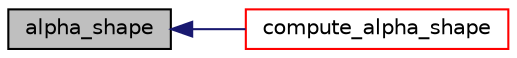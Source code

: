 digraph "alpha_shape"
{
  edge [fontname="Helvetica",fontsize="10",labelfontname="Helvetica",labelfontsize="10"];
  node [fontname="Helvetica",fontsize="10",shape=record];
  rankdir="LR";
  Node12 [label="alpha_shape",height=0.2,width=0.4,color="black", fillcolor="grey75", style="filled", fontcolor="black"];
  Node12 -> Node13 [dir="back",color="midnightblue",fontsize="10",style="solid",fontname="Helvetica"];
  Node13 [label="compute_alpha_shape",height=0.2,width=0.4,color="red", fillcolor="white", style="filled",URL="$alpha_8c.html#a5146a0f8e47bbe91ce06cd37851193b1"];
}
